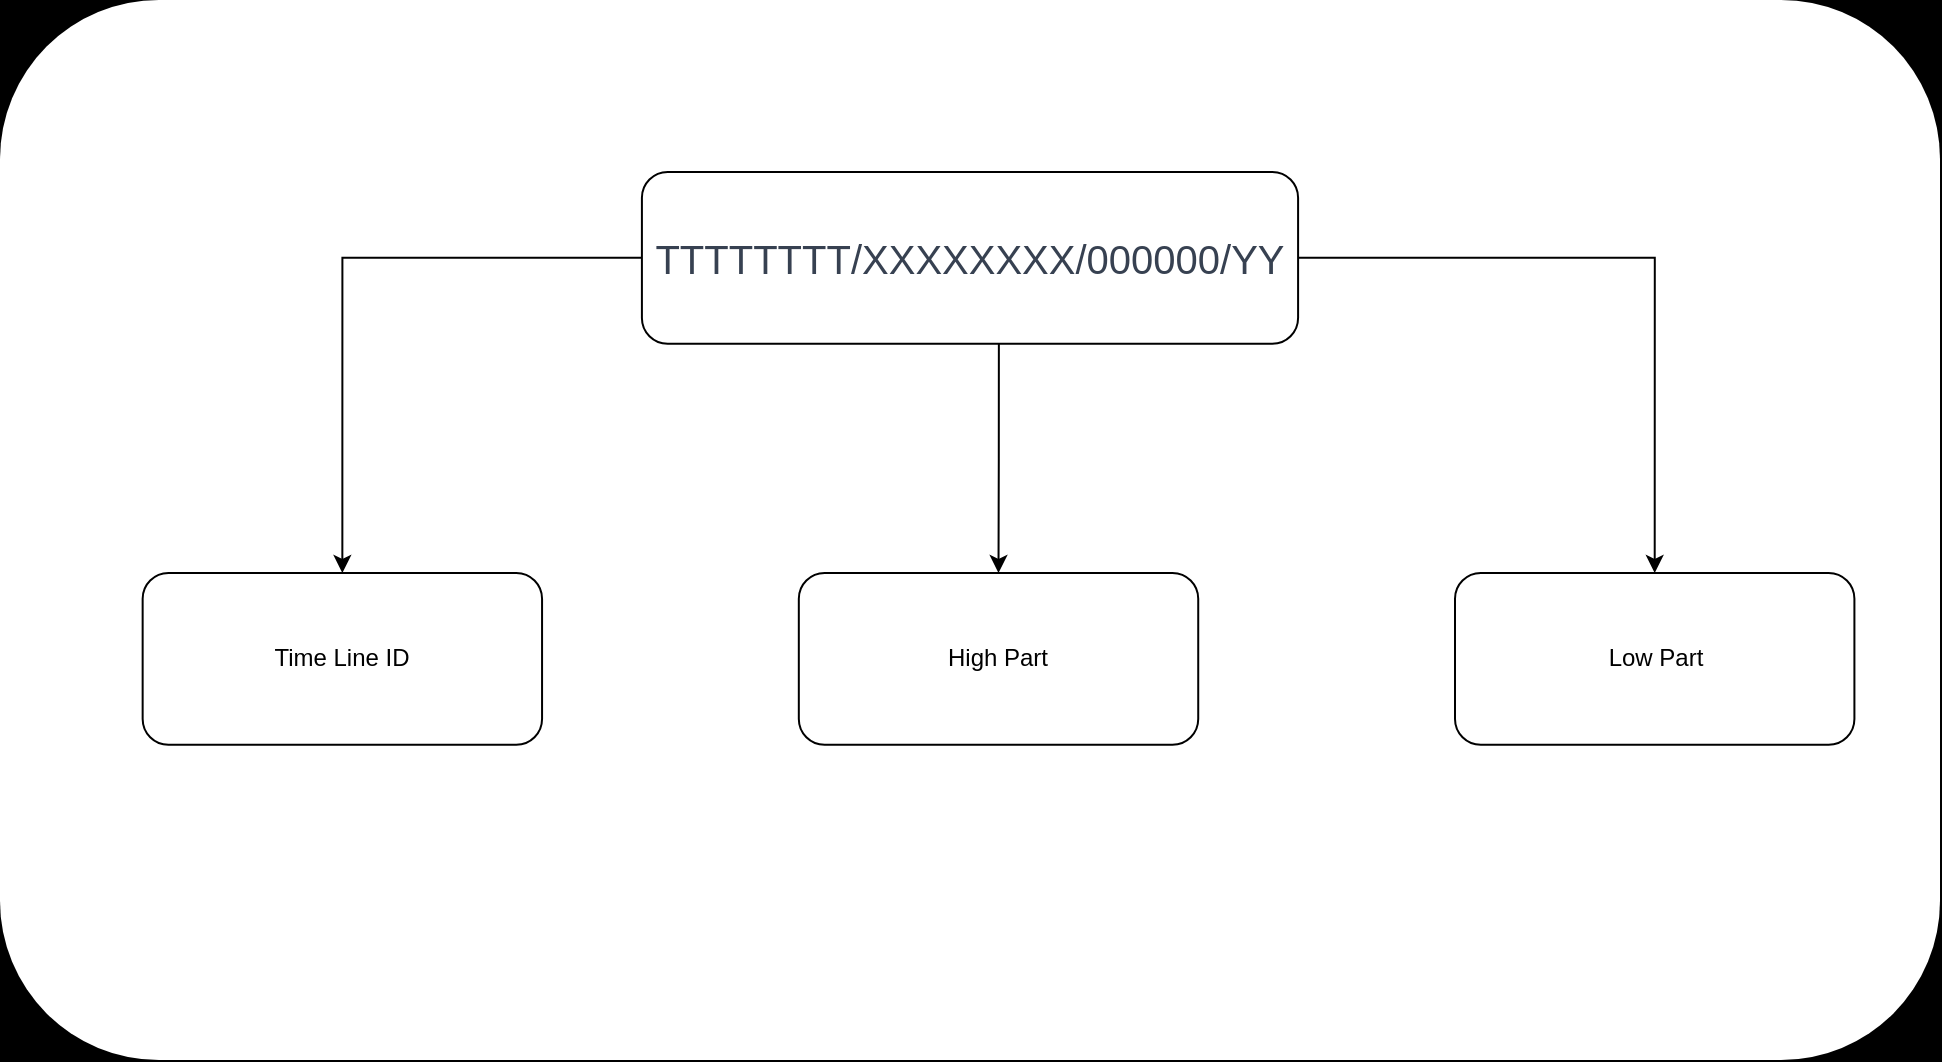 <mxfile version="24.2.1" type="google">
  <diagram name="LSN" id="oGgIKcy1KZ6UAMiOBFBA">
    <mxGraphModel grid="1" page="1" gridSize="10" guides="1" tooltips="1" connect="1" arrows="1" fold="1" pageScale="1" pageWidth="827" pageHeight="1169" background="#000000" math="0" shadow="0">
      <root>
        <mxCell id="J8uCGS3BcCjM7RrEL_1T-0" />
        <mxCell id="J8uCGS3BcCjM7RrEL_1T-1" parent="J8uCGS3BcCjM7RrEL_1T-0" />
        <mxCell id="jK2qT5hh06bEcmYc28TM-0" value="" style="group" connectable="0" vertex="1" parent="J8uCGS3BcCjM7RrEL_1T-1">
          <mxGeometry x="80" y="80" width="970" height="530" as="geometry" />
        </mxCell>
        <mxCell id="CDzzlhxysZaXLjObfC29-0" value="" style="rounded=1;whiteSpace=wrap;html=1;strokeColor=none;" vertex="1" parent="jK2qT5hh06bEcmYc28TM-0">
          <mxGeometry width="970.0" height="530" as="geometry" />
        </mxCell>
        <mxCell id="CDzzlhxysZaXLjObfC29-4" style="edgeStyle=orthogonalEdgeStyle;rounded=0;orthogonalLoop=1;jettySize=auto;html=1;entryX=0.5;entryY=0;entryDx=0;entryDy=0;exitX=0;exitY=0.5;exitDx=0;exitDy=0;" edge="1" parent="jK2qT5hh06bEcmYc28TM-0" source="CDzzlhxysZaXLjObfC29-2" target="CDzzlhxysZaXLjObfC29-3">
          <mxGeometry relative="1" as="geometry">
            <Array as="points">
              <mxPoint x="171.176" y="128.919" />
            </Array>
          </mxGeometry>
        </mxCell>
        <mxCell id="CDzzlhxysZaXLjObfC29-6" style="edgeStyle=orthogonalEdgeStyle;rounded=0;orthogonalLoop=1;jettySize=auto;html=1;exitX=0.544;exitY=0.97;exitDx=0;exitDy=0;exitPerimeter=0;" edge="1" parent="jK2qT5hh06bEcmYc28TM-0" source="CDzzlhxysZaXLjObfC29-2" target="CDzzlhxysZaXLjObfC29-5">
          <mxGeometry relative="1" as="geometry">
            <mxPoint x="499.265" y="186.216" as="sourcePoint" />
          </mxGeometry>
        </mxCell>
        <mxCell id="CDzzlhxysZaXLjObfC29-8" style="edgeStyle=orthogonalEdgeStyle;rounded=0;orthogonalLoop=1;jettySize=auto;html=1;entryX=0.5;entryY=0;entryDx=0;entryDy=0;" edge="1" parent="jK2qT5hh06bEcmYc28TM-0" source="CDzzlhxysZaXLjObfC29-2" target="CDzzlhxysZaXLjObfC29-7">
          <mxGeometry relative="1" as="geometry" />
        </mxCell>
        <mxCell id="CDzzlhxysZaXLjObfC29-2" value="&lt;span style=&quot;color: rgb(55, 65, 81); font-family: Arimo, ui-sans-serif, system-ui, sans-serif, &amp;quot;Apple Color Emoji&amp;quot;, &amp;quot;Segoe UI Emoji&amp;quot;, &amp;quot;Segoe UI Symbol&amp;quot;, &amp;quot;Noto Color Emoji&amp;quot;; font-size: 20px; text-align: start;&quot;&gt;TTTTTTTT/XXXXXXXX/000000/YY&lt;/span&gt;" style="rounded=1;whiteSpace=wrap;html=1;" vertex="1" parent="jK2qT5hh06bEcmYc28TM-0">
          <mxGeometry x="320.956" y="85.946" width="328.088" height="85.946" as="geometry" />
        </mxCell>
        <mxCell id="CDzzlhxysZaXLjObfC29-3" value="Time Line ID" style="rounded=1;whiteSpace=wrap;html=1;" vertex="1" parent="jK2qT5hh06bEcmYc28TM-0">
          <mxGeometry x="71.324" y="286.486" width="199.706" height="85.946" as="geometry" />
        </mxCell>
        <mxCell id="CDzzlhxysZaXLjObfC29-5" value="&lt;div&gt;High Part&lt;br&gt;&lt;/div&gt;" style="rounded=1;whiteSpace=wrap;html=1;" vertex="1" parent="jK2qT5hh06bEcmYc28TM-0">
          <mxGeometry x="399.412" y="286.486" width="199.706" height="85.946" as="geometry" />
        </mxCell>
        <mxCell id="CDzzlhxysZaXLjObfC29-7" value="Low Part" style="rounded=1;whiteSpace=wrap;html=1;" vertex="1" parent="jK2qT5hh06bEcmYc28TM-0">
          <mxGeometry x="727.5" y="286.486" width="199.706" height="85.946" as="geometry" />
        </mxCell>
      </root>
    </mxGraphModel>
  </diagram>
</mxfile>
